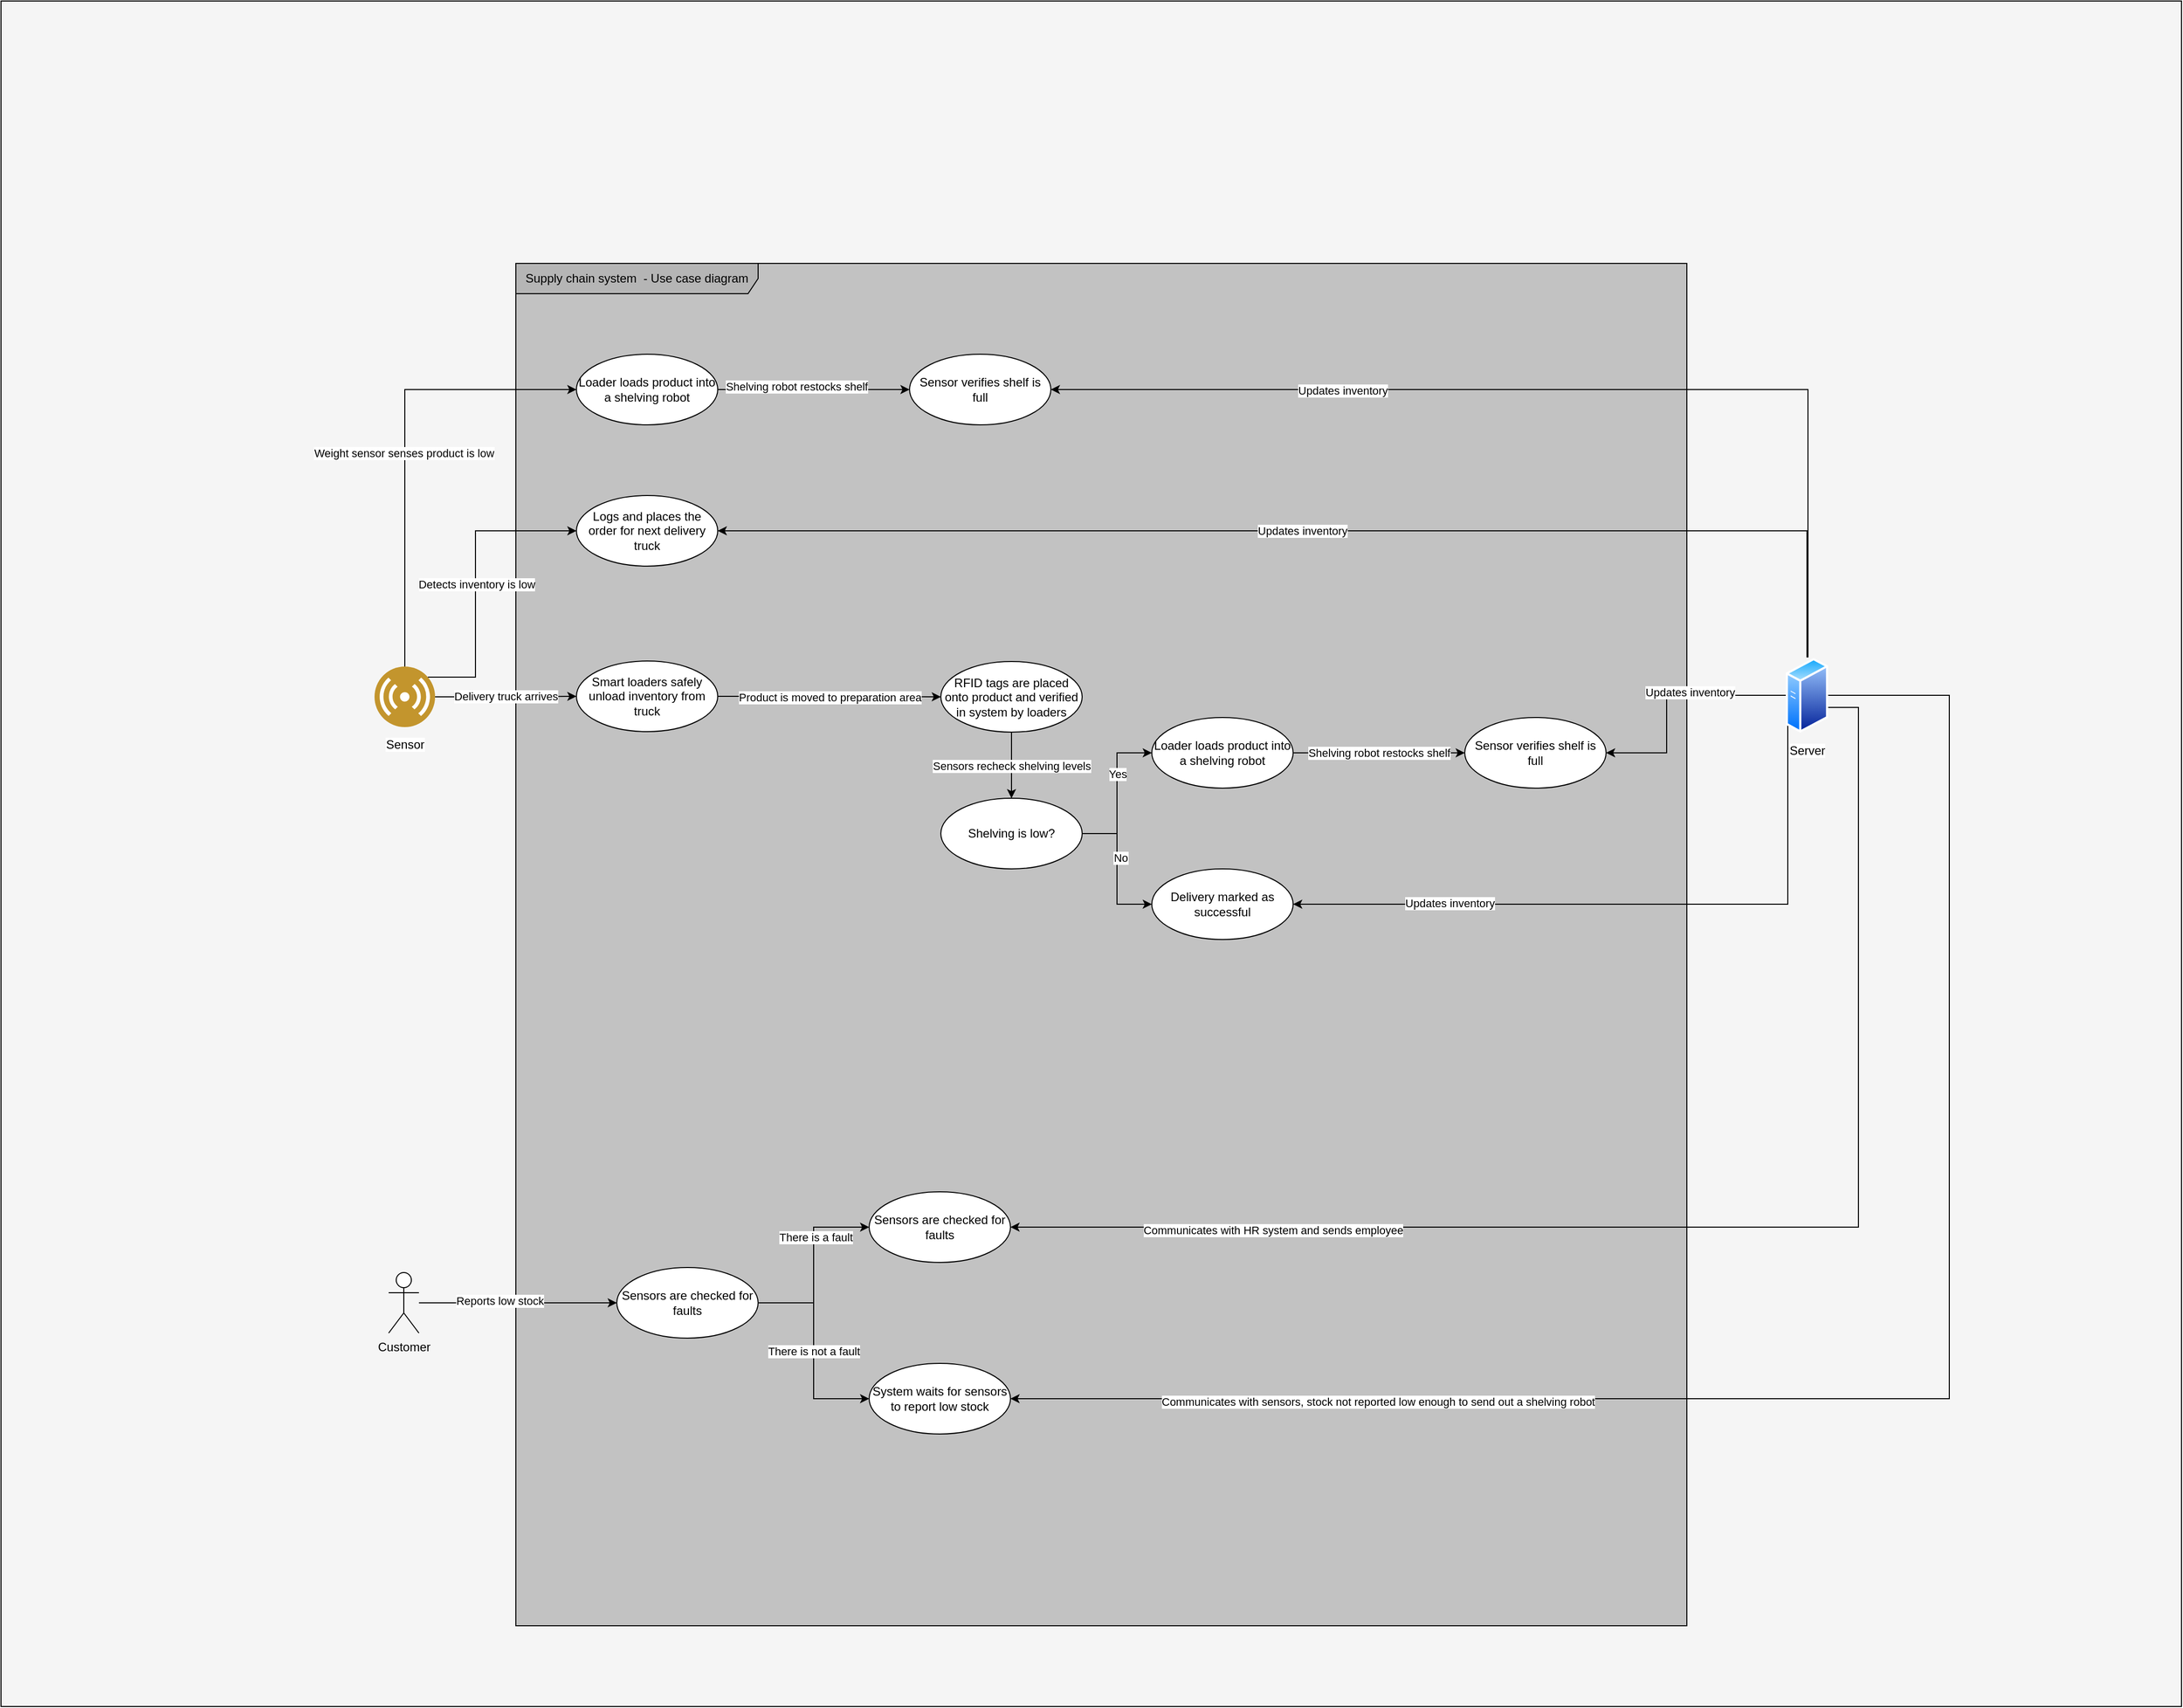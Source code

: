 <mxfile version="20.3.0" type="device"><diagram id="qA6QkWrWJfZU_lJfQVM_" name="Page-1"><mxGraphModel dx="3425" dy="2619" grid="1" gridSize="10" guides="1" tooltips="1" connect="1" arrows="1" fold="1" page="1" pageScale="1" pageWidth="850" pageHeight="1100" math="0" shadow="0"><root><mxCell id="0"/><mxCell id="1" parent="0"/><mxCell id="Dctj35Lh09_cI2NXuuDi-10" value="" style="rounded=0;whiteSpace=wrap;html=1;fillColor=#F5F5F5;" parent="1" vertex="1"><mxGeometry x="-350" y="-100" width="2160" height="1690" as="geometry"/></mxCell><mxCell id="_WJuivuzskGwJvmLFzSY-73" value="" style="rounded=0;whiteSpace=wrap;html=1;shadow=0;fontSize=11;fillColor=#C2C2C2;fontColor=#333333;strokeColor=#666666;" parent="1" vertex="1"><mxGeometry x="160" y="160" width="1160" height="1350" as="geometry"/></mxCell><mxCell id="_WJuivuzskGwJvmLFzSY-2" value="Supply chain system&amp;nbsp; - Use case diagram" style="shape=umlFrame;whiteSpace=wrap;html=1;width=240;height=30;shadow=0;fillColor=#B5B5B5;" parent="1" vertex="1"><mxGeometry x="160" y="160" width="1160" height="1350" as="geometry"/></mxCell><mxCell id="PsvA0tBlulO1U-85Ivql-48" style="edgeStyle=orthogonalEdgeStyle;rounded=0;orthogonalLoop=1;jettySize=auto;html=1;" edge="1" parent="1" source="_WJuivuzskGwJvmLFzSY-1" target="PsvA0tBlulO1U-85Ivql-47"><mxGeometry relative="1" as="geometry"/></mxCell><mxCell id="PsvA0tBlulO1U-85Ivql-49" value="Reports low stock" style="edgeLabel;html=1;align=center;verticalAlign=middle;resizable=0;points=[];" vertex="1" connectable="0" parent="PsvA0tBlulO1U-85Ivql-48"><mxGeometry x="-0.184" y="2" relative="1" as="geometry"><mxPoint as="offset"/></mxGeometry></mxCell><mxCell id="_WJuivuzskGwJvmLFzSY-1" value="Customer" style="shape=umlActor;verticalLabelPosition=bottom;verticalAlign=top;html=1;" parent="1" vertex="1"><mxGeometry x="34" y="1160" width="30" height="60" as="geometry"/></mxCell><mxCell id="PsvA0tBlulO1U-85Ivql-18" style="edgeStyle=orthogonalEdgeStyle;rounded=0;orthogonalLoop=1;jettySize=auto;html=1;entryX=1;entryY=0.5;entryDx=0;entryDy=0;" edge="1" parent="1" source="_WJuivuzskGwJvmLFzSY-19" target="PsvA0tBlulO1U-85Ivql-15"><mxGeometry relative="1" as="geometry"><Array as="points"><mxPoint x="1440" y="285"/></Array></mxGeometry></mxCell><mxCell id="PsvA0tBlulO1U-85Ivql-19" value="Updates inventory" style="edgeLabel;html=1;align=center;verticalAlign=middle;resizable=0;points=[];" vertex="1" connectable="0" parent="PsvA0tBlulO1U-85Ivql-18"><mxGeometry x="0.431" y="1" relative="1" as="geometry"><mxPoint as="offset"/></mxGeometry></mxCell><mxCell id="PsvA0tBlulO1U-85Ivql-23" style="edgeStyle=orthogonalEdgeStyle;rounded=0;orthogonalLoop=1;jettySize=auto;html=1;entryX=1;entryY=0.5;entryDx=0;entryDy=0;" edge="1" parent="1" source="_WJuivuzskGwJvmLFzSY-19" target="PsvA0tBlulO1U-85Ivql-20"><mxGeometry relative="1" as="geometry"><Array as="points"><mxPoint x="1439" y="425"/></Array></mxGeometry></mxCell><mxCell id="PsvA0tBlulO1U-85Ivql-24" value="Updates inventory" style="edgeLabel;html=1;align=center;verticalAlign=middle;resizable=0;points=[];" vertex="1" connectable="0" parent="PsvA0tBlulO1U-85Ivql-23"><mxGeometry x="0.039" relative="1" as="geometry"><mxPoint as="offset"/></mxGeometry></mxCell><mxCell id="PsvA0tBlulO1U-85Ivql-43" style="edgeStyle=orthogonalEdgeStyle;rounded=0;orthogonalLoop=1;jettySize=auto;html=1;entryX=1;entryY=0.5;entryDx=0;entryDy=0;" edge="1" parent="1" source="_WJuivuzskGwJvmLFzSY-19" target="PsvA0tBlulO1U-85Ivql-38"><mxGeometry relative="1" as="geometry"><Array as="points"><mxPoint x="1420" y="795"/></Array></mxGeometry></mxCell><mxCell id="PsvA0tBlulO1U-85Ivql-44" value="Updates inventory" style="edgeLabel;html=1;align=center;verticalAlign=middle;resizable=0;points=[];" vertex="1" connectable="0" parent="PsvA0tBlulO1U-85Ivql-43"><mxGeometry x="0.545" y="-1" relative="1" as="geometry"><mxPoint as="offset"/></mxGeometry></mxCell><mxCell id="PsvA0tBlulO1U-85Ivql-45" style="edgeStyle=orthogonalEdgeStyle;rounded=0;orthogonalLoop=1;jettySize=auto;html=1;entryX=1;entryY=0.5;entryDx=0;entryDy=0;" edge="1" parent="1" source="_WJuivuzskGwJvmLFzSY-19" target="PsvA0tBlulO1U-85Ivql-41"><mxGeometry relative="1" as="geometry"><Array as="points"><mxPoint x="1300" y="588"/><mxPoint x="1300" y="645"/></Array></mxGeometry></mxCell><mxCell id="PsvA0tBlulO1U-85Ivql-46" value="Updates inventory" style="edgeLabel;html=1;align=center;verticalAlign=middle;resizable=0;points=[];" vertex="1" connectable="0" parent="PsvA0tBlulO1U-85Ivql-45"><mxGeometry x="-0.192" y="-3" relative="1" as="geometry"><mxPoint as="offset"/></mxGeometry></mxCell><mxCell id="PsvA0tBlulO1U-85Ivql-53" style="edgeStyle=orthogonalEdgeStyle;rounded=0;orthogonalLoop=1;jettySize=auto;html=1;entryX=1;entryY=0.5;entryDx=0;entryDy=0;" edge="1" parent="1" source="_WJuivuzskGwJvmLFzSY-19" target="PsvA0tBlulO1U-85Ivql-50"><mxGeometry relative="1" as="geometry"><Array as="points"><mxPoint x="1490" y="600"/><mxPoint x="1490" y="1115"/></Array></mxGeometry></mxCell><mxCell id="PsvA0tBlulO1U-85Ivql-55" value="Communicates with HR system and sends employee" style="edgeLabel;html=1;align=center;verticalAlign=middle;resizable=0;points=[];" vertex="1" connectable="0" parent="PsvA0tBlulO1U-85Ivql-53"><mxGeometry x="0.625" y="3" relative="1" as="geometry"><mxPoint as="offset"/></mxGeometry></mxCell><mxCell id="PsvA0tBlulO1U-85Ivql-58" style="edgeStyle=orthogonalEdgeStyle;rounded=0;orthogonalLoop=1;jettySize=auto;html=1;entryX=1;entryY=0.5;entryDx=0;entryDy=0;" edge="1" parent="1" source="_WJuivuzskGwJvmLFzSY-19" target="PsvA0tBlulO1U-85Ivql-56"><mxGeometry relative="1" as="geometry"><Array as="points"><mxPoint x="1580" y="588"/><mxPoint x="1580" y="1285"/></Array></mxGeometry></mxCell><mxCell id="PsvA0tBlulO1U-85Ivql-59" value="Communicates with sensors, stock not reported low enough to send out a shelving robot" style="edgeLabel;html=1;align=center;verticalAlign=middle;resizable=0;points=[];" vertex="1" connectable="0" parent="PsvA0tBlulO1U-85Ivql-58"><mxGeometry x="0.584" y="3" relative="1" as="geometry"><mxPoint as="offset"/></mxGeometry></mxCell><mxCell id="_WJuivuzskGwJvmLFzSY-19" value="Server" style="aspect=fixed;perimeter=ellipsePerimeter;html=1;align=center;shadow=0;dashed=0;spacingTop=3;image;image=img/lib/active_directory/generic_server.svg;" parent="1" vertex="1"><mxGeometry x="1418" y="550.5" width="42" height="75" as="geometry"/></mxCell><mxCell id="PsvA0tBlulO1U-85Ivql-13" style="edgeStyle=orthogonalEdgeStyle;rounded=0;orthogonalLoop=1;jettySize=auto;html=1;entryX=0;entryY=0.5;entryDx=0;entryDy=0;" edge="1" parent="1" source="PsvA0tBlulO1U-85Ivql-3" target="PsvA0tBlulO1U-85Ivql-12"><mxGeometry relative="1" as="geometry"><Array as="points"><mxPoint x="50" y="285"/></Array></mxGeometry></mxCell><mxCell id="PsvA0tBlulO1U-85Ivql-14" value="Weight sensor senses product is low" style="edgeLabel;html=1;align=center;verticalAlign=middle;resizable=0;points=[];" vertex="1" connectable="0" parent="PsvA0tBlulO1U-85Ivql-13"><mxGeometry x="-0.048" y="1" relative="1" as="geometry"><mxPoint as="offset"/></mxGeometry></mxCell><mxCell id="PsvA0tBlulO1U-85Ivql-21" style="edgeStyle=orthogonalEdgeStyle;rounded=0;orthogonalLoop=1;jettySize=auto;html=1;entryX=0;entryY=0.5;entryDx=0;entryDy=0;" edge="1" parent="1" source="PsvA0tBlulO1U-85Ivql-3" target="PsvA0tBlulO1U-85Ivql-20"><mxGeometry relative="1" as="geometry"><Array as="points"><mxPoint x="120" y="570"/><mxPoint x="120" y="425"/></Array></mxGeometry></mxCell><mxCell id="PsvA0tBlulO1U-85Ivql-22" value="Detects inventory is low" style="edgeLabel;html=1;align=center;verticalAlign=middle;resizable=0;points=[];" vertex="1" connectable="0" parent="PsvA0tBlulO1U-85Ivql-21"><mxGeometry x="-0.046" y="-1" relative="1" as="geometry"><mxPoint as="offset"/></mxGeometry></mxCell><mxCell id="PsvA0tBlulO1U-85Ivql-26" value="Delivery truck arrives" style="edgeStyle=orthogonalEdgeStyle;rounded=0;orthogonalLoop=1;jettySize=auto;html=1;" edge="1" parent="1" source="PsvA0tBlulO1U-85Ivql-3" target="PsvA0tBlulO1U-85Ivql-25"><mxGeometry relative="1" as="geometry"/></mxCell><mxCell id="PsvA0tBlulO1U-85Ivql-3" value="Sensor" style="aspect=fixed;perimeter=ellipsePerimeter;html=1;align=center;shadow=0;dashed=0;fontColor=default;labelBackgroundColor=#ffffff;fontSize=12;spacingTop=3;image;image=img/lib/ibm/users/sensor.svg;" vertex="1" parent="1"><mxGeometry x="20" y="559.5" width="60" height="60" as="geometry"/></mxCell><mxCell id="PsvA0tBlulO1U-85Ivql-16" style="edgeStyle=orthogonalEdgeStyle;rounded=0;orthogonalLoop=1;jettySize=auto;html=1;" edge="1" parent="1" source="PsvA0tBlulO1U-85Ivql-12" target="PsvA0tBlulO1U-85Ivql-15"><mxGeometry relative="1" as="geometry"/></mxCell><mxCell id="PsvA0tBlulO1U-85Ivql-17" value="Shelving robot restocks shelf" style="edgeLabel;html=1;align=center;verticalAlign=middle;resizable=0;points=[];" vertex="1" connectable="0" parent="PsvA0tBlulO1U-85Ivql-16"><mxGeometry x="-0.182" y="3" relative="1" as="geometry"><mxPoint as="offset"/></mxGeometry></mxCell><mxCell id="PsvA0tBlulO1U-85Ivql-12" value="Loader loads product into a shelving robot" style="ellipse;whiteSpace=wrap;html=1;" vertex="1" parent="1"><mxGeometry x="220" y="250" width="140" height="70" as="geometry"/></mxCell><mxCell id="PsvA0tBlulO1U-85Ivql-15" value="Sensor verifies shelf is full" style="ellipse;whiteSpace=wrap;html=1;" vertex="1" parent="1"><mxGeometry x="550" y="250" width="140" height="70" as="geometry"/></mxCell><mxCell id="PsvA0tBlulO1U-85Ivql-20" value="Logs and places the order for next delivery truck" style="ellipse;whiteSpace=wrap;html=1;" vertex="1" parent="1"><mxGeometry x="220" y="390" width="140" height="70" as="geometry"/></mxCell><mxCell id="PsvA0tBlulO1U-85Ivql-28" value="Product is moved to preparation area" style="edgeStyle=orthogonalEdgeStyle;rounded=0;orthogonalLoop=1;jettySize=auto;html=1;entryX=0;entryY=0.5;entryDx=0;entryDy=0;" edge="1" parent="1" source="PsvA0tBlulO1U-85Ivql-25" target="PsvA0tBlulO1U-85Ivql-27"><mxGeometry relative="1" as="geometry"/></mxCell><mxCell id="PsvA0tBlulO1U-85Ivql-25" value="Smart loaders safely unload inventory from truck" style="ellipse;whiteSpace=wrap;html=1;" vertex="1" parent="1"><mxGeometry x="220" y="554" width="140" height="70" as="geometry"/></mxCell><mxCell id="PsvA0tBlulO1U-85Ivql-34" value="Sensors recheck shelving levels" style="edgeStyle=orthogonalEdgeStyle;rounded=0;orthogonalLoop=1;jettySize=auto;html=1;" edge="1" parent="1" source="PsvA0tBlulO1U-85Ivql-27" target="PsvA0tBlulO1U-85Ivql-29"><mxGeometry relative="1" as="geometry"/></mxCell><mxCell id="PsvA0tBlulO1U-85Ivql-27" value="RFID tags are placed onto product and verified in system by loaders" style="ellipse;whiteSpace=wrap;html=1;" vertex="1" parent="1"><mxGeometry x="581" y="554.5" width="140" height="70" as="geometry"/></mxCell><mxCell id="PsvA0tBlulO1U-85Ivql-36" style="edgeStyle=orthogonalEdgeStyle;rounded=0;orthogonalLoop=1;jettySize=auto;html=1;entryX=0;entryY=0.5;entryDx=0;entryDy=0;" edge="1" parent="1" source="PsvA0tBlulO1U-85Ivql-29" target="PsvA0tBlulO1U-85Ivql-35"><mxGeometry relative="1" as="geometry"/></mxCell><mxCell id="PsvA0tBlulO1U-85Ivql-37" value="Yes" style="edgeLabel;html=1;align=center;verticalAlign=middle;resizable=0;points=[];" vertex="1" connectable="0" parent="PsvA0tBlulO1U-85Ivql-36"><mxGeometry x="0.269" y="1" relative="1" as="geometry"><mxPoint x="1" y="1" as="offset"/></mxGeometry></mxCell><mxCell id="PsvA0tBlulO1U-85Ivql-39" style="edgeStyle=orthogonalEdgeStyle;rounded=0;orthogonalLoop=1;jettySize=auto;html=1;" edge="1" parent="1" source="PsvA0tBlulO1U-85Ivql-29" target="PsvA0tBlulO1U-85Ivql-38"><mxGeometry relative="1" as="geometry"/></mxCell><mxCell id="PsvA0tBlulO1U-85Ivql-40" value="No" style="edgeLabel;html=1;align=center;verticalAlign=middle;resizable=0;points=[];" vertex="1" connectable="0" parent="PsvA0tBlulO1U-85Ivql-39"><mxGeometry x="-0.173" y="3" relative="1" as="geometry"><mxPoint y="1" as="offset"/></mxGeometry></mxCell><mxCell id="PsvA0tBlulO1U-85Ivql-29" value="Shelving is low?" style="ellipse;whiteSpace=wrap;html=1;" vertex="1" parent="1"><mxGeometry x="581" y="690" width="140" height="70" as="geometry"/></mxCell><mxCell id="PsvA0tBlulO1U-85Ivql-42" value="Shelving robot restocks shelf" style="edgeStyle=orthogonalEdgeStyle;rounded=0;orthogonalLoop=1;jettySize=auto;html=1;" edge="1" parent="1" source="PsvA0tBlulO1U-85Ivql-35" target="PsvA0tBlulO1U-85Ivql-41"><mxGeometry relative="1" as="geometry"/></mxCell><mxCell id="PsvA0tBlulO1U-85Ivql-35" value="Loader loads product into a shelving robot" style="ellipse;whiteSpace=wrap;html=1;" vertex="1" parent="1"><mxGeometry x="790" y="610" width="140" height="70" as="geometry"/></mxCell><mxCell id="PsvA0tBlulO1U-85Ivql-38" value="Delivery marked as successful" style="ellipse;whiteSpace=wrap;html=1;" vertex="1" parent="1"><mxGeometry x="790" y="760" width="140" height="70" as="geometry"/></mxCell><mxCell id="PsvA0tBlulO1U-85Ivql-41" value="Sensor verifies shelf is full" style="ellipse;whiteSpace=wrap;html=1;" vertex="1" parent="1"><mxGeometry x="1100" y="610" width="140" height="70" as="geometry"/></mxCell><mxCell id="PsvA0tBlulO1U-85Ivql-51" style="edgeStyle=orthogonalEdgeStyle;rounded=0;orthogonalLoop=1;jettySize=auto;html=1;entryX=0;entryY=0.5;entryDx=0;entryDy=0;" edge="1" parent="1" source="PsvA0tBlulO1U-85Ivql-47" target="PsvA0tBlulO1U-85Ivql-50"><mxGeometry relative="1" as="geometry"/></mxCell><mxCell id="PsvA0tBlulO1U-85Ivql-52" value="There is a fault" style="edgeLabel;html=1;align=center;verticalAlign=middle;resizable=0;points=[];" vertex="1" connectable="0" parent="PsvA0tBlulO1U-85Ivql-51"><mxGeometry x="0.302" y="-1" relative="1" as="geometry"><mxPoint x="1" as="offset"/></mxGeometry></mxCell><mxCell id="PsvA0tBlulO1U-85Ivql-57" value="There is not a fault" style="edgeStyle=orthogonalEdgeStyle;rounded=0;orthogonalLoop=1;jettySize=auto;html=1;entryX=0;entryY=0.5;entryDx=0;entryDy=0;" edge="1" parent="1" source="PsvA0tBlulO1U-85Ivql-47" target="PsvA0tBlulO1U-85Ivql-56"><mxGeometry relative="1" as="geometry"/></mxCell><mxCell id="PsvA0tBlulO1U-85Ivql-47" value="Sensors are checked for faults" style="ellipse;whiteSpace=wrap;html=1;" vertex="1" parent="1"><mxGeometry x="260" y="1155" width="140" height="70" as="geometry"/></mxCell><mxCell id="PsvA0tBlulO1U-85Ivql-50" value="Sensors are checked for faults" style="ellipse;whiteSpace=wrap;html=1;" vertex="1" parent="1"><mxGeometry x="510" y="1080" width="140" height="70" as="geometry"/></mxCell><mxCell id="PsvA0tBlulO1U-85Ivql-56" value="System waits for sensors to report low stock" style="ellipse;whiteSpace=wrap;html=1;" vertex="1" parent="1"><mxGeometry x="510" y="1250" width="140" height="70" as="geometry"/></mxCell></root></mxGraphModel></diagram></mxfile>